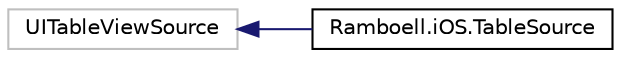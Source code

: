 digraph "Graphical Class Hierarchy"
{
  edge [fontname="Helvetica",fontsize="10",labelfontname="Helvetica",labelfontsize="10"];
  node [fontname="Helvetica",fontsize="10",shape=record];
  rankdir="LR";
  Node7 [label="UITableViewSource",height=0.2,width=0.4,color="grey75", fillcolor="white", style="filled"];
  Node7 -> Node0 [dir="back",color="midnightblue",fontsize="10",style="solid",fontname="Helvetica"];
  Node0 [label="Ramboell.iOS.TableSource",height=0.2,width=0.4,color="black", fillcolor="white", style="filled",URL="$class_ramboell_1_1i_o_s_1_1_table_source.html"];
}
